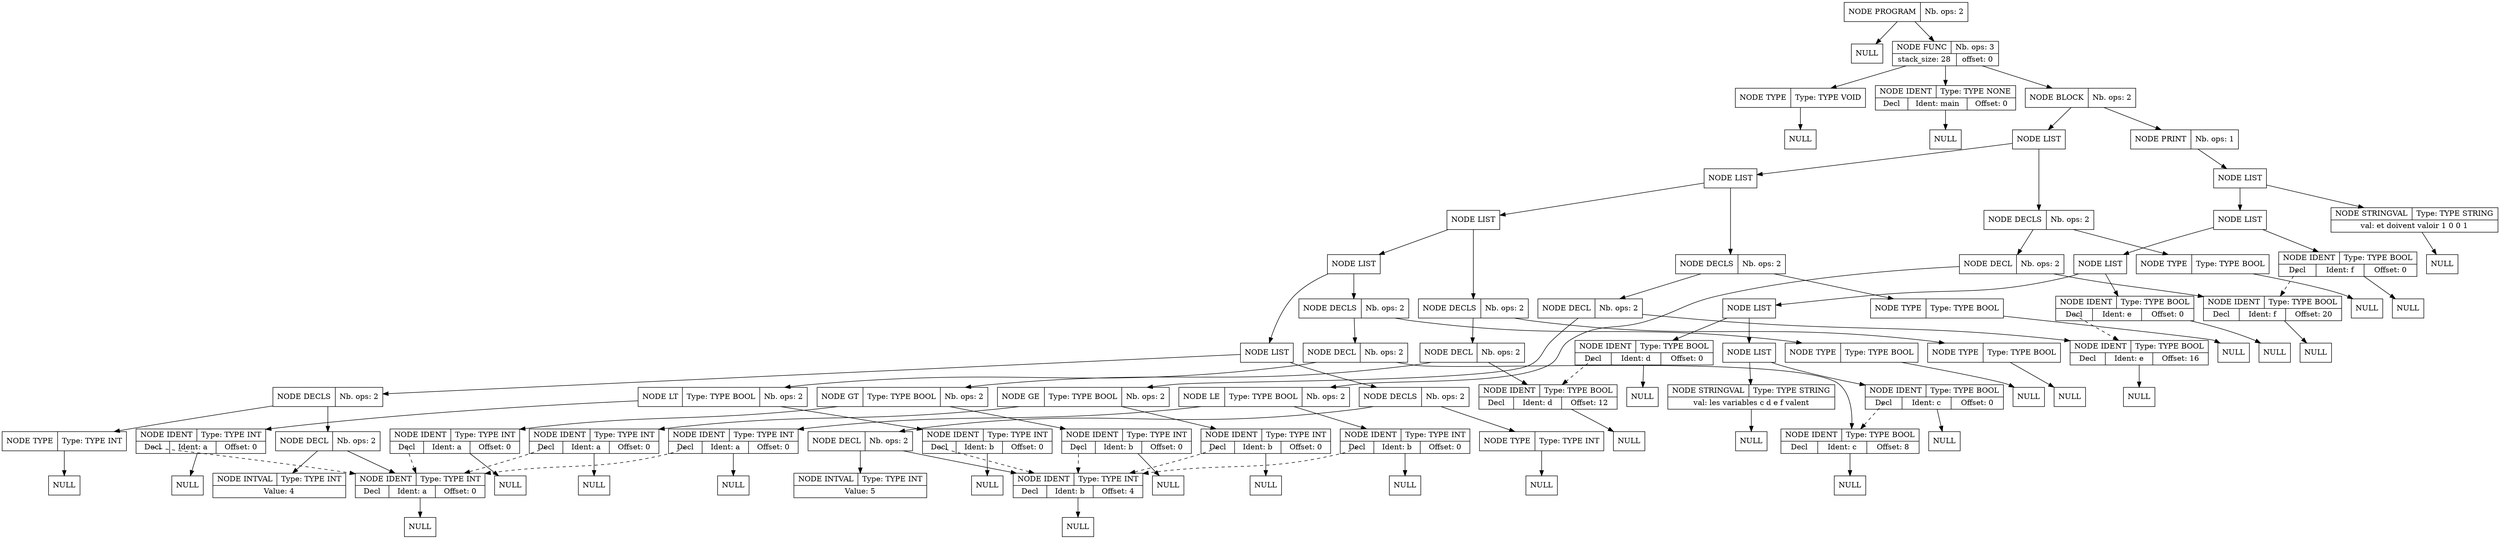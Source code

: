 digraph global_vars {
    N1 [shape=record, label="{{NODE PROGRAM|Nb. ops: 2}}"];
    N2 [shape=record, label="{{NULL}}"];
    edge[tailclip=true];
    N1 -> N2
    N3 [shape=record, label="{{NODE FUNC|Nb. ops: 3}|{stack_size: 28|offset: 0}}"];
    N4 [shape=record, label="{{NODE TYPE|Type: TYPE VOID}}"];
    N5 [shape=record, label="{{NULL}}"];
    edge[tailclip=true];
    N4 -> N5
    edge[tailclip=true];
    N3 -> N4
    N6 [shape=record, label="{{NODE IDENT|Type: TYPE NONE}|{<decl>Decl      |Ident: main|Offset: 0}}"];
    N7 [shape=record, label="{{NULL}}"];
    edge[tailclip=true];
    N6 -> N7
    edge[tailclip=true];
    N3 -> N6
    N8 [shape=record, label="{{NODE BLOCK|Nb. ops: 2}}"];
    N9 [shape=record, label="{{NODE LIST}}"];
    N10 [shape=record, label="{{NODE LIST}}"];
    N11 [shape=record, label="{{NODE LIST}}"];
    N12 [shape=record, label="{{NODE LIST}}"];
    N13 [shape=record, label="{{NODE LIST}}"];
    N14 [shape=record, label="{{NODE DECLS|Nb. ops: 2}}"];
    N15 [shape=record, label="{{NODE TYPE|Type: TYPE INT}}"];
    N16 [shape=record, label="{{NULL}}"];
    edge[tailclip=true];
    N15 -> N16
    edge[tailclip=true];
    N14 -> N15
    N17 [shape=record, label="{{NODE DECL|Nb. ops: 2}}"];
    N18 [shape=record, label="{{NODE IDENT|Type: TYPE INT}|{<decl>Decl      |Ident: a|Offset: 0}}"];
    N19 [shape=record, label="{{NULL}}"];
    edge[tailclip=true];
    N18 -> N19
    edge[tailclip=true];
    N17 -> N18
    N20 [shape=record, label="{{NODE INTVAL|Type: TYPE INT}|{Value: 4}}"];
    edge[tailclip=true];
    N17 -> N20
    edge[tailclip=true];
    N14 -> N17
    edge[tailclip=true];
    N13 -> N14
    N21 [shape=record, label="{{NODE DECLS|Nb. ops: 2}}"];
    N22 [shape=record, label="{{NODE TYPE|Type: TYPE INT}}"];
    N23 [shape=record, label="{{NULL}}"];
    edge[tailclip=true];
    N22 -> N23
    edge[tailclip=true];
    N21 -> N22
    N24 [shape=record, label="{{NODE DECL|Nb. ops: 2}}"];
    N25 [shape=record, label="{{NODE IDENT|Type: TYPE INT}|{<decl>Decl      |Ident: b|Offset: 4}}"];
    N26 [shape=record, label="{{NULL}}"];
    edge[tailclip=true];
    N25 -> N26
    edge[tailclip=true];
    N24 -> N25
    N27 [shape=record, label="{{NODE INTVAL|Type: TYPE INT}|{Value: 5}}"];
    edge[tailclip=true];
    N24 -> N27
    edge[tailclip=true];
    N21 -> N24
    edge[tailclip=true];
    N13 -> N21
    edge[tailclip=true];
    N12 -> N13
    N28 [shape=record, label="{{NODE DECLS|Nb. ops: 2}}"];
    N29 [shape=record, label="{{NODE TYPE|Type: TYPE BOOL}}"];
    N30 [shape=record, label="{{NULL}}"];
    edge[tailclip=true];
    N29 -> N30
    edge[tailclip=true];
    N28 -> N29
    N31 [shape=record, label="{{NODE DECL|Nb. ops: 2}}"];
    N32 [shape=record, label="{{NODE IDENT|Type: TYPE BOOL}|{<decl>Decl      |Ident: c|Offset: 8}}"];
    N33 [shape=record, label="{{NULL}}"];
    edge[tailclip=true];
    N32 -> N33
    edge[tailclip=true];
    N31 -> N32
    N34 [shape=record, label="{{NODE LT|Type: TYPE BOOL|Nb. ops: 2}}"];
    N35 [shape=record, label="{{NODE IDENT|Type: TYPE INT}|{<decl>Decl      |Ident: a|Offset: 0}}"];
    edge[tailclip=false];
    "N35":decl:c -> "N18" [style=dashed]
    N36 [shape=record, label="{{NULL}}"];
    edge[tailclip=true];
    N35 -> N36
    edge[tailclip=true];
    N34 -> N35
    N37 [shape=record, label="{{NODE IDENT|Type: TYPE INT}|{<decl>Decl      |Ident: b|Offset: 0}}"];
    edge[tailclip=false];
    "N37":decl:c -> "N25" [style=dashed]
    N38 [shape=record, label="{{NULL}}"];
    edge[tailclip=true];
    N37 -> N38
    edge[tailclip=true];
    N34 -> N37
    edge[tailclip=true];
    N31 -> N34
    edge[tailclip=true];
    N28 -> N31
    edge[tailclip=true];
    N12 -> N28
    edge[tailclip=true];
    N11 -> N12
    N39 [shape=record, label="{{NODE DECLS|Nb. ops: 2}}"];
    N40 [shape=record, label="{{NODE TYPE|Type: TYPE BOOL}}"];
    N41 [shape=record, label="{{NULL}}"];
    edge[tailclip=true];
    N40 -> N41
    edge[tailclip=true];
    N39 -> N40
    N42 [shape=record, label="{{NODE DECL|Nb. ops: 2}}"];
    N43 [shape=record, label="{{NODE IDENT|Type: TYPE BOOL}|{<decl>Decl      |Ident: d|Offset: 12}}"];
    N44 [shape=record, label="{{NULL}}"];
    edge[tailclip=true];
    N43 -> N44
    edge[tailclip=true];
    N42 -> N43
    N45 [shape=record, label="{{NODE GT|Type: TYPE BOOL|Nb. ops: 2}}"];
    N46 [shape=record, label="{{NODE IDENT|Type: TYPE INT}|{<decl>Decl      |Ident: a|Offset: 0}}"];
    edge[tailclip=false];
    "N46":decl:c -> "N18" [style=dashed]
    N47 [shape=record, label="{{NULL}}"];
    edge[tailclip=true];
    N46 -> N47
    edge[tailclip=true];
    N45 -> N46
    N48 [shape=record, label="{{NODE IDENT|Type: TYPE INT}|{<decl>Decl      |Ident: b|Offset: 0}}"];
    edge[tailclip=false];
    "N48":decl:c -> "N25" [style=dashed]
    N49 [shape=record, label="{{NULL}}"];
    edge[tailclip=true];
    N48 -> N49
    edge[tailclip=true];
    N45 -> N48
    edge[tailclip=true];
    N42 -> N45
    edge[tailclip=true];
    N39 -> N42
    edge[tailclip=true];
    N11 -> N39
    edge[tailclip=true];
    N10 -> N11
    N50 [shape=record, label="{{NODE DECLS|Nb. ops: 2}}"];
    N51 [shape=record, label="{{NODE TYPE|Type: TYPE BOOL}}"];
    N52 [shape=record, label="{{NULL}}"];
    edge[tailclip=true];
    N51 -> N52
    edge[tailclip=true];
    N50 -> N51
    N53 [shape=record, label="{{NODE DECL|Nb. ops: 2}}"];
    N54 [shape=record, label="{{NODE IDENT|Type: TYPE BOOL}|{<decl>Decl      |Ident: e|Offset: 16}}"];
    N55 [shape=record, label="{{NULL}}"];
    edge[tailclip=true];
    N54 -> N55
    edge[tailclip=true];
    N53 -> N54
    N56 [shape=record, label="{{NODE GE|Type: TYPE BOOL|Nb. ops: 2}}"];
    N57 [shape=record, label="{{NODE IDENT|Type: TYPE INT}|{<decl>Decl      |Ident: a|Offset: 0}}"];
    edge[tailclip=false];
    "N57":decl:c -> "N18" [style=dashed]
    N58 [shape=record, label="{{NULL}}"];
    edge[tailclip=true];
    N57 -> N58
    edge[tailclip=true];
    N56 -> N57
    N59 [shape=record, label="{{NODE IDENT|Type: TYPE INT}|{<decl>Decl      |Ident: b|Offset: 0}}"];
    edge[tailclip=false];
    "N59":decl:c -> "N25" [style=dashed]
    N60 [shape=record, label="{{NULL}}"];
    edge[tailclip=true];
    N59 -> N60
    edge[tailclip=true];
    N56 -> N59
    edge[tailclip=true];
    N53 -> N56
    edge[tailclip=true];
    N50 -> N53
    edge[tailclip=true];
    N10 -> N50
    edge[tailclip=true];
    N9 -> N10
    N61 [shape=record, label="{{NODE DECLS|Nb. ops: 2}}"];
    N62 [shape=record, label="{{NODE TYPE|Type: TYPE BOOL}}"];
    N63 [shape=record, label="{{NULL}}"];
    edge[tailclip=true];
    N62 -> N63
    edge[tailclip=true];
    N61 -> N62
    N64 [shape=record, label="{{NODE DECL|Nb. ops: 2}}"];
    N65 [shape=record, label="{{NODE IDENT|Type: TYPE BOOL}|{<decl>Decl      |Ident: f|Offset: 20}}"];
    N66 [shape=record, label="{{NULL}}"];
    edge[tailclip=true];
    N65 -> N66
    edge[tailclip=true];
    N64 -> N65
    N67 [shape=record, label="{{NODE LE|Type: TYPE BOOL|Nb. ops: 2}}"];
    N68 [shape=record, label="{{NODE IDENT|Type: TYPE INT}|{<decl>Decl      |Ident: a|Offset: 0}}"];
    edge[tailclip=false];
    "N68":decl:c -> "N18" [style=dashed]
    N69 [shape=record, label="{{NULL}}"];
    edge[tailclip=true];
    N68 -> N69
    edge[tailclip=true];
    N67 -> N68
    N70 [shape=record, label="{{NODE IDENT|Type: TYPE INT}|{<decl>Decl      |Ident: b|Offset: 0}}"];
    edge[tailclip=false];
    "N70":decl:c -> "N25" [style=dashed]
    N71 [shape=record, label="{{NULL}}"];
    edge[tailclip=true];
    N70 -> N71
    edge[tailclip=true];
    N67 -> N70
    edge[tailclip=true];
    N64 -> N67
    edge[tailclip=true];
    N61 -> N64
    edge[tailclip=true];
    N9 -> N61
    edge[tailclip=true];
    N8 -> N9
    N72 [shape=record, label="{{NODE PRINT|Nb. ops: 1}}"];
    N73 [shape=record, label="{{NODE LIST}}"];
    N74 [shape=record, label="{{NODE LIST}}"];
    N75 [shape=record, label="{{NODE LIST}}"];
    N76 [shape=record, label="{{NODE LIST}}"];
    N77 [shape=record, label="{{NODE LIST}}"];
    N78 [shape=record, label="{{NODE STRINGVAL|Type: TYPE STRING}|{val: les variables c d e f valent }}"];
    N79 [shape=record, label="{{NULL}}"];
    edge[tailclip=true];
    N78 -> N79
    edge[tailclip=true];
    N77 -> N78
    N80 [shape=record, label="{{NODE IDENT|Type: TYPE BOOL}|{<decl>Decl      |Ident: c|Offset: 0}}"];
    edge[tailclip=false];
    "N80":decl:c -> "N32" [style=dashed]
    N81 [shape=record, label="{{NULL}}"];
    edge[tailclip=true];
    N80 -> N81
    edge[tailclip=true];
    N77 -> N80
    edge[tailclip=true];
    N76 -> N77
    N82 [shape=record, label="{{NODE IDENT|Type: TYPE BOOL}|{<decl>Decl      |Ident: d|Offset: 0}}"];
    edge[tailclip=false];
    "N82":decl:c -> "N43" [style=dashed]
    N83 [shape=record, label="{{NULL}}"];
    edge[tailclip=true];
    N82 -> N83
    edge[tailclip=true];
    N76 -> N82
    edge[tailclip=true];
    N75 -> N76
    N84 [shape=record, label="{{NODE IDENT|Type: TYPE BOOL}|{<decl>Decl      |Ident: e|Offset: 0}}"];
    edge[tailclip=false];
    "N84":decl:c -> "N54" [style=dashed]
    N85 [shape=record, label="{{NULL}}"];
    edge[tailclip=true];
    N84 -> N85
    edge[tailclip=true];
    N75 -> N84
    edge[tailclip=true];
    N74 -> N75
    N86 [shape=record, label="{{NODE IDENT|Type: TYPE BOOL}|{<decl>Decl      |Ident: f|Offset: 0}}"];
    edge[tailclip=false];
    "N86":decl:c -> "N65" [style=dashed]
    N87 [shape=record, label="{{NULL}}"];
    edge[tailclip=true];
    N86 -> N87
    edge[tailclip=true];
    N74 -> N86
    edge[tailclip=true];
    N73 -> N74
    N88 [shape=record, label="{{NODE STRINGVAL|Type: TYPE STRING}|{val:  et doivent valoir 1 0 0 1}}"];
    N89 [shape=record, label="{{NULL}}"];
    edge[tailclip=true];
    N88 -> N89
    edge[tailclip=true];
    N73 -> N88
    edge[tailclip=true];
    N72 -> N73
    edge[tailclip=true];
    N8 -> N72
    edge[tailclip=true];
    N3 -> N8
    edge[tailclip=true];
    N1 -> N3
}